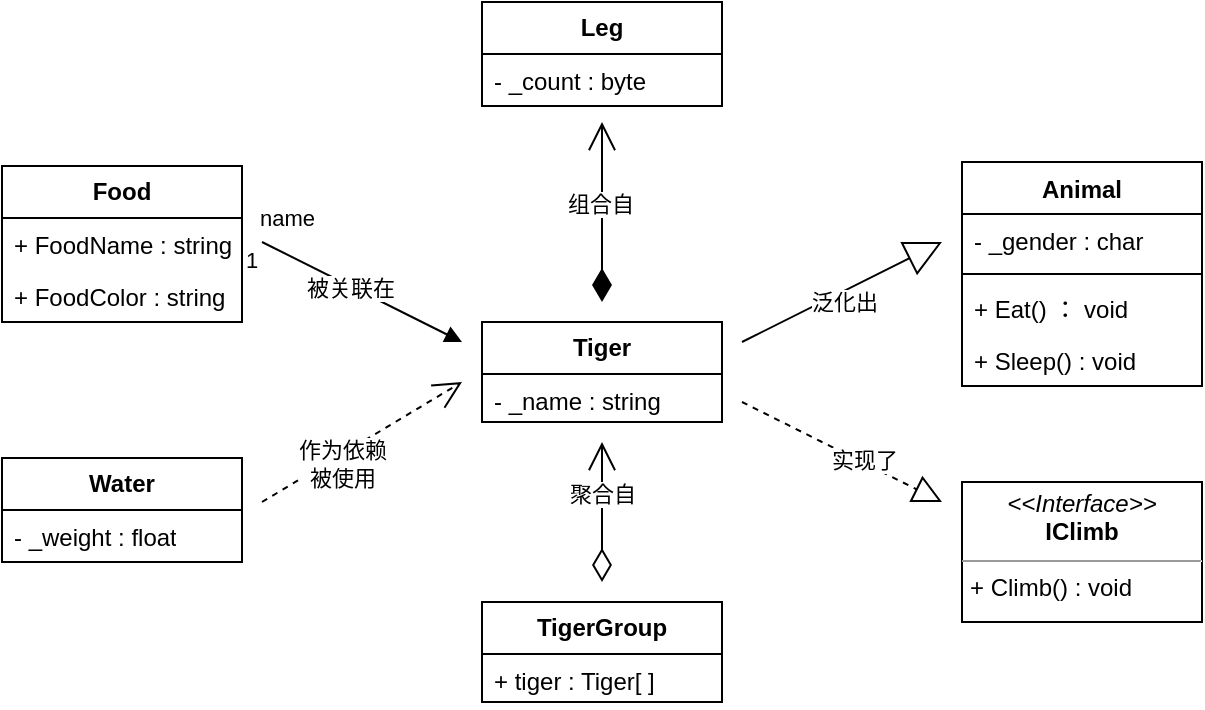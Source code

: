 <mxfile version="23.1.5" type="device">
  <diagram name="第 1 页" id="x8yrG2KBcOcp7Yj8QnDJ">
    <mxGraphModel dx="276" dy="161" grid="1" gridSize="10" guides="1" tooltips="1" connect="1" arrows="1" fold="1" page="1" pageScale="1" pageWidth="827" pageHeight="1169" math="0" shadow="0">
      <root>
        <mxCell id="0" />
        <mxCell id="1" parent="0" />
        <mxCell id="0QYimjw1mSTanmik5Bbc-9" value="Animal" style="swimlane;fontStyle=1;align=center;verticalAlign=top;childLayout=stackLayout;horizontal=1;startSize=26;horizontalStack=0;resizeParent=1;resizeParentMax=0;resizeLast=0;collapsible=1;marginBottom=0;whiteSpace=wrap;html=1;" parent="1" vertex="1">
          <mxGeometry x="560" y="240" width="120" height="112" as="geometry">
            <mxRectangle x="600" y="200" width="80" height="30" as="alternateBounds" />
          </mxGeometry>
        </mxCell>
        <mxCell id="0QYimjw1mSTanmik5Bbc-10" value="- _gender : char" style="text;strokeColor=none;fillColor=none;align=left;verticalAlign=top;spacingLeft=4;spacingRight=4;overflow=hidden;rotatable=0;points=[[0,0.5],[1,0.5]];portConstraint=eastwest;whiteSpace=wrap;html=1;" parent="0QYimjw1mSTanmik5Bbc-9" vertex="1">
          <mxGeometry y="26" width="120" height="26" as="geometry" />
        </mxCell>
        <mxCell id="0QYimjw1mSTanmik5Bbc-11" value="" style="line;strokeWidth=1;fillColor=none;align=left;verticalAlign=middle;spacingTop=-1;spacingLeft=3;spacingRight=3;rotatable=0;labelPosition=right;points=[];portConstraint=eastwest;strokeColor=inherit;" parent="0QYimjw1mSTanmik5Bbc-9" vertex="1">
          <mxGeometry y="52" width="120" height="8" as="geometry" />
        </mxCell>
        <mxCell id="0QYimjw1mSTanmik5Bbc-12" value="+ Eat() ： void" style="text;strokeColor=none;fillColor=none;align=left;verticalAlign=top;spacingLeft=4;spacingRight=4;overflow=hidden;rotatable=0;points=[[0,0.5],[1,0.5]];portConstraint=eastwest;whiteSpace=wrap;html=1;" parent="0QYimjw1mSTanmik5Bbc-9" vertex="1">
          <mxGeometry y="60" width="120" height="26" as="geometry" />
        </mxCell>
        <mxCell id="0QYimjw1mSTanmik5Bbc-13" value="+ Sleep() : void" style="text;strokeColor=none;fillColor=none;align=left;verticalAlign=top;spacingLeft=4;spacingRight=4;overflow=hidden;rotatable=0;points=[[0,0.5],[1,0.5]];portConstraint=eastwest;whiteSpace=wrap;html=1;" parent="0QYimjw1mSTanmik5Bbc-9" vertex="1">
          <mxGeometry y="86" width="120" height="26" as="geometry" />
        </mxCell>
        <mxCell id="0QYimjw1mSTanmik5Bbc-18" value="&lt;b&gt;Tiger&lt;/b&gt;" style="swimlane;fontStyle=0;childLayout=stackLayout;horizontal=1;startSize=26;fillColor=none;horizontalStack=0;resizeParent=1;resizeParentMax=0;resizeLast=0;collapsible=1;marginBottom=0;whiteSpace=wrap;html=1;" parent="1" vertex="1">
          <mxGeometry x="320" y="320" width="120" height="50" as="geometry" />
        </mxCell>
        <mxCell id="0QYimjw1mSTanmik5Bbc-19" value="- _name : string" style="text;strokeColor=none;fillColor=none;align=left;verticalAlign=top;spacingLeft=4;spacingRight=4;overflow=hidden;rotatable=0;points=[[0,0.5],[1,0.5]];portConstraint=eastwest;whiteSpace=wrap;html=1;" parent="0QYimjw1mSTanmik5Bbc-18" vertex="1">
          <mxGeometry y="26" width="120" height="24" as="geometry" />
        </mxCell>
        <mxCell id="0QYimjw1mSTanmik5Bbc-22" value="泛化出" style="endArrow=block;endSize=16;endFill=0;html=1;rounded=0;" parent="1" edge="1">
          <mxGeometry x="-0.04" y="-4" width="160" relative="1" as="geometry">
            <mxPoint x="450" y="330" as="sourcePoint" />
            <mxPoint x="550" y="280" as="targetPoint" />
            <mxPoint x="1" as="offset" />
          </mxGeometry>
        </mxCell>
        <mxCell id="0QYimjw1mSTanmik5Bbc-23" value="" style="endArrow=block;dashed=1;endFill=0;endSize=12;html=1;rounded=0;" parent="1" edge="1">
          <mxGeometry width="160" relative="1" as="geometry">
            <mxPoint x="450" y="360" as="sourcePoint" />
            <mxPoint x="550" y="410" as="targetPoint" />
          </mxGeometry>
        </mxCell>
        <mxCell id="0QYimjw1mSTanmik5Bbc-29" value="实现了" style="edgeLabel;html=1;align=center;verticalAlign=middle;resizable=0;points=[];" parent="0QYimjw1mSTanmik5Bbc-23" vertex="1" connectable="0">
          <mxGeometry x="-0.071" relative="1" as="geometry">
            <mxPoint x="14" y="5" as="offset" />
          </mxGeometry>
        </mxCell>
        <mxCell id="0QYimjw1mSTanmik5Bbc-30" value="&lt;b&gt;Leg&lt;/b&gt;" style="swimlane;fontStyle=0;childLayout=stackLayout;horizontal=1;startSize=26;fillColor=none;horizontalStack=0;resizeParent=1;resizeParentMax=0;resizeLast=0;collapsible=1;marginBottom=0;whiteSpace=wrap;html=1;" parent="1" vertex="1">
          <mxGeometry x="320" y="160" width="120" height="52" as="geometry">
            <mxRectangle x="330" y="170" width="60" height="30" as="alternateBounds" />
          </mxGeometry>
        </mxCell>
        <mxCell id="0QYimjw1mSTanmik5Bbc-31" value="- _count : byte" style="text;strokeColor=none;fillColor=none;align=left;verticalAlign=top;spacingLeft=4;spacingRight=4;overflow=hidden;rotatable=0;points=[[0,0.5],[1,0.5]];portConstraint=eastwest;whiteSpace=wrap;html=1;" parent="0QYimjw1mSTanmik5Bbc-30" vertex="1">
          <mxGeometry y="26" width="120" height="26" as="geometry" />
        </mxCell>
        <mxCell id="0QYimjw1mSTanmik5Bbc-34" value="" style="endArrow=open;html=1;endSize=12;startArrow=diamondThin;startSize=14;startFill=1;edgeStyle=orthogonalEdgeStyle;align=left;verticalAlign=bottom;rounded=0;" parent="1" edge="1">
          <mxGeometry x="-1" y="-10" relative="1" as="geometry">
            <mxPoint x="380" y="310" as="sourcePoint" />
            <mxPoint x="380" y="220" as="targetPoint" />
            <mxPoint as="offset" />
          </mxGeometry>
        </mxCell>
        <mxCell id="0QYimjw1mSTanmik5Bbc-35" value="组合自" style="edgeLabel;html=1;align=center;verticalAlign=middle;resizable=0;points=[];" parent="0QYimjw1mSTanmik5Bbc-34" vertex="1" connectable="0">
          <mxGeometry x="0.093" y="1" relative="1" as="geometry">
            <mxPoint as="offset" />
          </mxGeometry>
        </mxCell>
        <mxCell id="0QYimjw1mSTanmik5Bbc-36" value="&lt;b&gt;TigerGroup&lt;/b&gt;" style="swimlane;fontStyle=0;childLayout=stackLayout;horizontal=1;startSize=26;fillColor=none;horizontalStack=0;resizeParent=1;resizeParentMax=0;resizeLast=0;collapsible=1;marginBottom=0;whiteSpace=wrap;html=1;" parent="1" vertex="1">
          <mxGeometry x="320" y="460" width="120" height="50" as="geometry">
            <mxRectangle x="60" y="340" width="110" height="30" as="alternateBounds" />
          </mxGeometry>
        </mxCell>
        <mxCell id="0QYimjw1mSTanmik5Bbc-37" value="+ tiger : Tiger[ ]" style="text;strokeColor=none;fillColor=none;align=left;verticalAlign=top;spacingLeft=4;spacingRight=4;overflow=hidden;rotatable=0;points=[[0,0.5],[1,0.5]];portConstraint=eastwest;whiteSpace=wrap;html=1;" parent="0QYimjw1mSTanmik5Bbc-36" vertex="1">
          <mxGeometry y="26" width="120" height="24" as="geometry" />
        </mxCell>
        <mxCell id="0QYimjw1mSTanmik5Bbc-40" value="聚合自" style="endArrow=open;html=1;endSize=12;startArrow=diamondThin;startSize=14;startFill=0;edgeStyle=orthogonalEdgeStyle;rounded=0;" parent="1" edge="1">
          <mxGeometry x="0.25" relative="1" as="geometry">
            <mxPoint x="380" y="450" as="sourcePoint" />
            <mxPoint x="380" y="380" as="targetPoint" />
            <mxPoint as="offset" />
          </mxGeometry>
        </mxCell>
        <mxCell id="bXFaRICMHV8uSwqOx1dL-2" value="&lt;b&gt;Food&lt;/b&gt;" style="swimlane;fontStyle=0;childLayout=stackLayout;horizontal=1;startSize=26;fillColor=none;horizontalStack=0;resizeParent=1;resizeParentMax=0;resizeLast=0;collapsible=1;marginBottom=0;whiteSpace=wrap;html=1;" parent="1" vertex="1">
          <mxGeometry x="80" y="242" width="120" height="78" as="geometry" />
        </mxCell>
        <mxCell id="bXFaRICMHV8uSwqOx1dL-3" value="+ FoodName : string" style="text;strokeColor=none;fillColor=none;align=left;verticalAlign=top;spacingLeft=4;spacingRight=4;overflow=hidden;rotatable=0;points=[[0,0.5],[1,0.5]];portConstraint=eastwest;whiteSpace=wrap;html=1;" parent="bXFaRICMHV8uSwqOx1dL-2" vertex="1">
          <mxGeometry y="26" width="120" height="26" as="geometry" />
        </mxCell>
        <mxCell id="bXFaRICMHV8uSwqOx1dL-4" value="+ FoodColor : string" style="text;strokeColor=none;fillColor=none;align=left;verticalAlign=top;spacingLeft=4;spacingRight=4;overflow=hidden;rotatable=0;points=[[0,0.5],[1,0.5]];portConstraint=eastwest;whiteSpace=wrap;html=1;" parent="bXFaRICMHV8uSwqOx1dL-2" vertex="1">
          <mxGeometry y="52" width="120" height="26" as="geometry" />
        </mxCell>
        <mxCell id="bXFaRICMHV8uSwqOx1dL-6" value="name" style="endArrow=block;endFill=1;html=1;align=left;verticalAlign=top;rounded=0;" parent="1" edge="1">
          <mxGeometry x="-1" y="24" relative="1" as="geometry">
            <mxPoint x="210" y="280" as="sourcePoint" />
            <mxPoint x="310" y="330" as="targetPoint" />
            <mxPoint x="-14" y="-4" as="offset" />
          </mxGeometry>
        </mxCell>
        <mxCell id="bXFaRICMHV8uSwqOx1dL-7" value="1" style="edgeLabel;resizable=0;html=1;align=left;verticalAlign=bottom;" parent="bXFaRICMHV8uSwqOx1dL-6" connectable="0" vertex="1">
          <mxGeometry x="-1" relative="1" as="geometry">
            <mxPoint x="-10" y="17" as="offset" />
          </mxGeometry>
        </mxCell>
        <mxCell id="bXFaRICMHV8uSwqOx1dL-8" value="被关联在" style="edgeLabel;html=1;align=center;verticalAlign=middle;resizable=0;points=[];" parent="bXFaRICMHV8uSwqOx1dL-6" vertex="1" connectable="0">
          <mxGeometry x="-0.115" y="-1" relative="1" as="geometry">
            <mxPoint as="offset" />
          </mxGeometry>
        </mxCell>
        <mxCell id="bXFaRICMHV8uSwqOx1dL-9" value="&lt;b&gt;Water&lt;/b&gt;" style="swimlane;fontStyle=0;childLayout=stackLayout;horizontal=1;startSize=26;fillColor=none;horizontalStack=0;resizeParent=1;resizeParentMax=0;resizeLast=0;collapsible=1;marginBottom=0;whiteSpace=wrap;html=1;" parent="1" vertex="1">
          <mxGeometry x="80" y="388" width="120" height="52" as="geometry" />
        </mxCell>
        <mxCell id="bXFaRICMHV8uSwqOx1dL-10" value="- _weight : float" style="text;strokeColor=none;fillColor=none;align=left;verticalAlign=top;spacingLeft=4;spacingRight=4;overflow=hidden;rotatable=0;points=[[0,0.5],[1,0.5]];portConstraint=eastwest;whiteSpace=wrap;html=1;" parent="bXFaRICMHV8uSwqOx1dL-9" vertex="1">
          <mxGeometry y="26" width="120" height="26" as="geometry" />
        </mxCell>
        <mxCell id="bXFaRICMHV8uSwqOx1dL-13" value="作为依赖&lt;br&gt;被使用" style="endArrow=open;endSize=12;dashed=1;html=1;rounded=0;" parent="1" edge="1">
          <mxGeometry x="-0.235" y="-3" width="160" relative="1" as="geometry">
            <mxPoint x="210" y="410" as="sourcePoint" />
            <mxPoint x="310" y="350" as="targetPoint" />
            <mxPoint y="1" as="offset" />
          </mxGeometry>
        </mxCell>
        <mxCell id="8c_dSaDD86cFSb4J0EdK-1" value="&lt;p style=&quot;margin:0px;margin-top:4px;text-align:center;&quot;&gt;&lt;i&gt;&amp;lt;&amp;lt;Interface&amp;gt;&amp;gt;&lt;/i&gt;&lt;br&gt;&lt;b style=&quot;border-color: var(--border-color);&quot;&gt;IClimb&lt;/b&gt;&lt;br&gt;&lt;/p&gt;&lt;hr size=&quot;1&quot;&gt;&lt;p style=&quot;margin:0px;margin-left:4px;&quot;&gt;+ Climb() : void&lt;br&gt;&lt;/p&gt;" style="verticalAlign=top;align=left;overflow=fill;html=1;whiteSpace=wrap;" vertex="1" parent="1">
          <mxGeometry x="560" y="400" width="120" height="70" as="geometry" />
        </mxCell>
      </root>
    </mxGraphModel>
  </diagram>
</mxfile>
